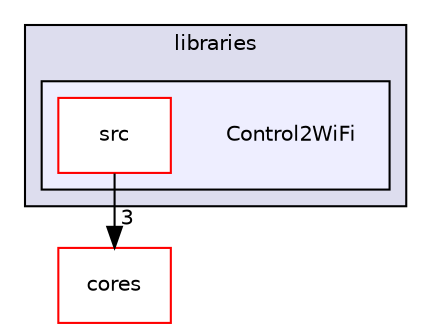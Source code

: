 digraph "Control2WiFi" {
  compound=true
  node [ fontsize="10", fontname="Helvetica"];
  edge [ labelfontsize="10", labelfontname="Helvetica"];
  subgraph clusterdir_7587beba4653cd29a136cf350c74429d {
    graph [ bgcolor="#ddddee", pencolor="black", label="libraries" fontname="Helvetica", fontsize="10", URL="dir_7587beba4653cd29a136cf350c74429d.html"]
  subgraph clusterdir_94dbaaa01efad51604e74eb5a1b42ff6 {
    graph [ bgcolor="#eeeeff", pencolor="black", label="" URL="dir_94dbaaa01efad51604e74eb5a1b42ff6.html"];
    dir_94dbaaa01efad51604e74eb5a1b42ff6 [shape=plaintext label="Control2WiFi"];
    dir_0f8a6367fcbb80fbdb9aa48d632dc4d7 [shape=box label="src" color="red" fillcolor="white" style="filled" URL="dir_0f8a6367fcbb80fbdb9aa48d632dc4d7.html"];
  }
  }
  dir_3ed91808d3d3e04a83d382eaf6658e79 [shape=box label="cores" fillcolor="white" style="filled" color="red" URL="dir_3ed91808d3d3e04a83d382eaf6658e79.html"];
  dir_0f8a6367fcbb80fbdb9aa48d632dc4d7->dir_3ed91808d3d3e04a83d382eaf6658e79 [headlabel="3", labeldistance=1.5 headhref="dir_000007_000009.html"];
}

